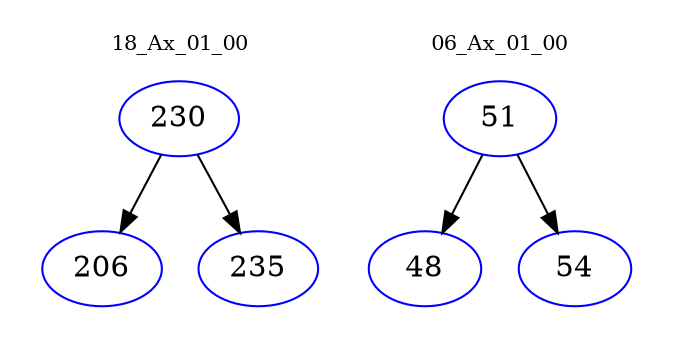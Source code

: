 digraph{
subgraph cluster_0 {
color = white
label = "18_Ax_01_00";
fontsize=10;
T0_230 [label="230", color="blue"]
T0_230 -> T0_206 [color="black"]
T0_206 [label="206", color="blue"]
T0_230 -> T0_235 [color="black"]
T0_235 [label="235", color="blue"]
}
subgraph cluster_1 {
color = white
label = "06_Ax_01_00";
fontsize=10;
T1_51 [label="51", color="blue"]
T1_51 -> T1_48 [color="black"]
T1_48 [label="48", color="blue"]
T1_51 -> T1_54 [color="black"]
T1_54 [label="54", color="blue"]
}
}
